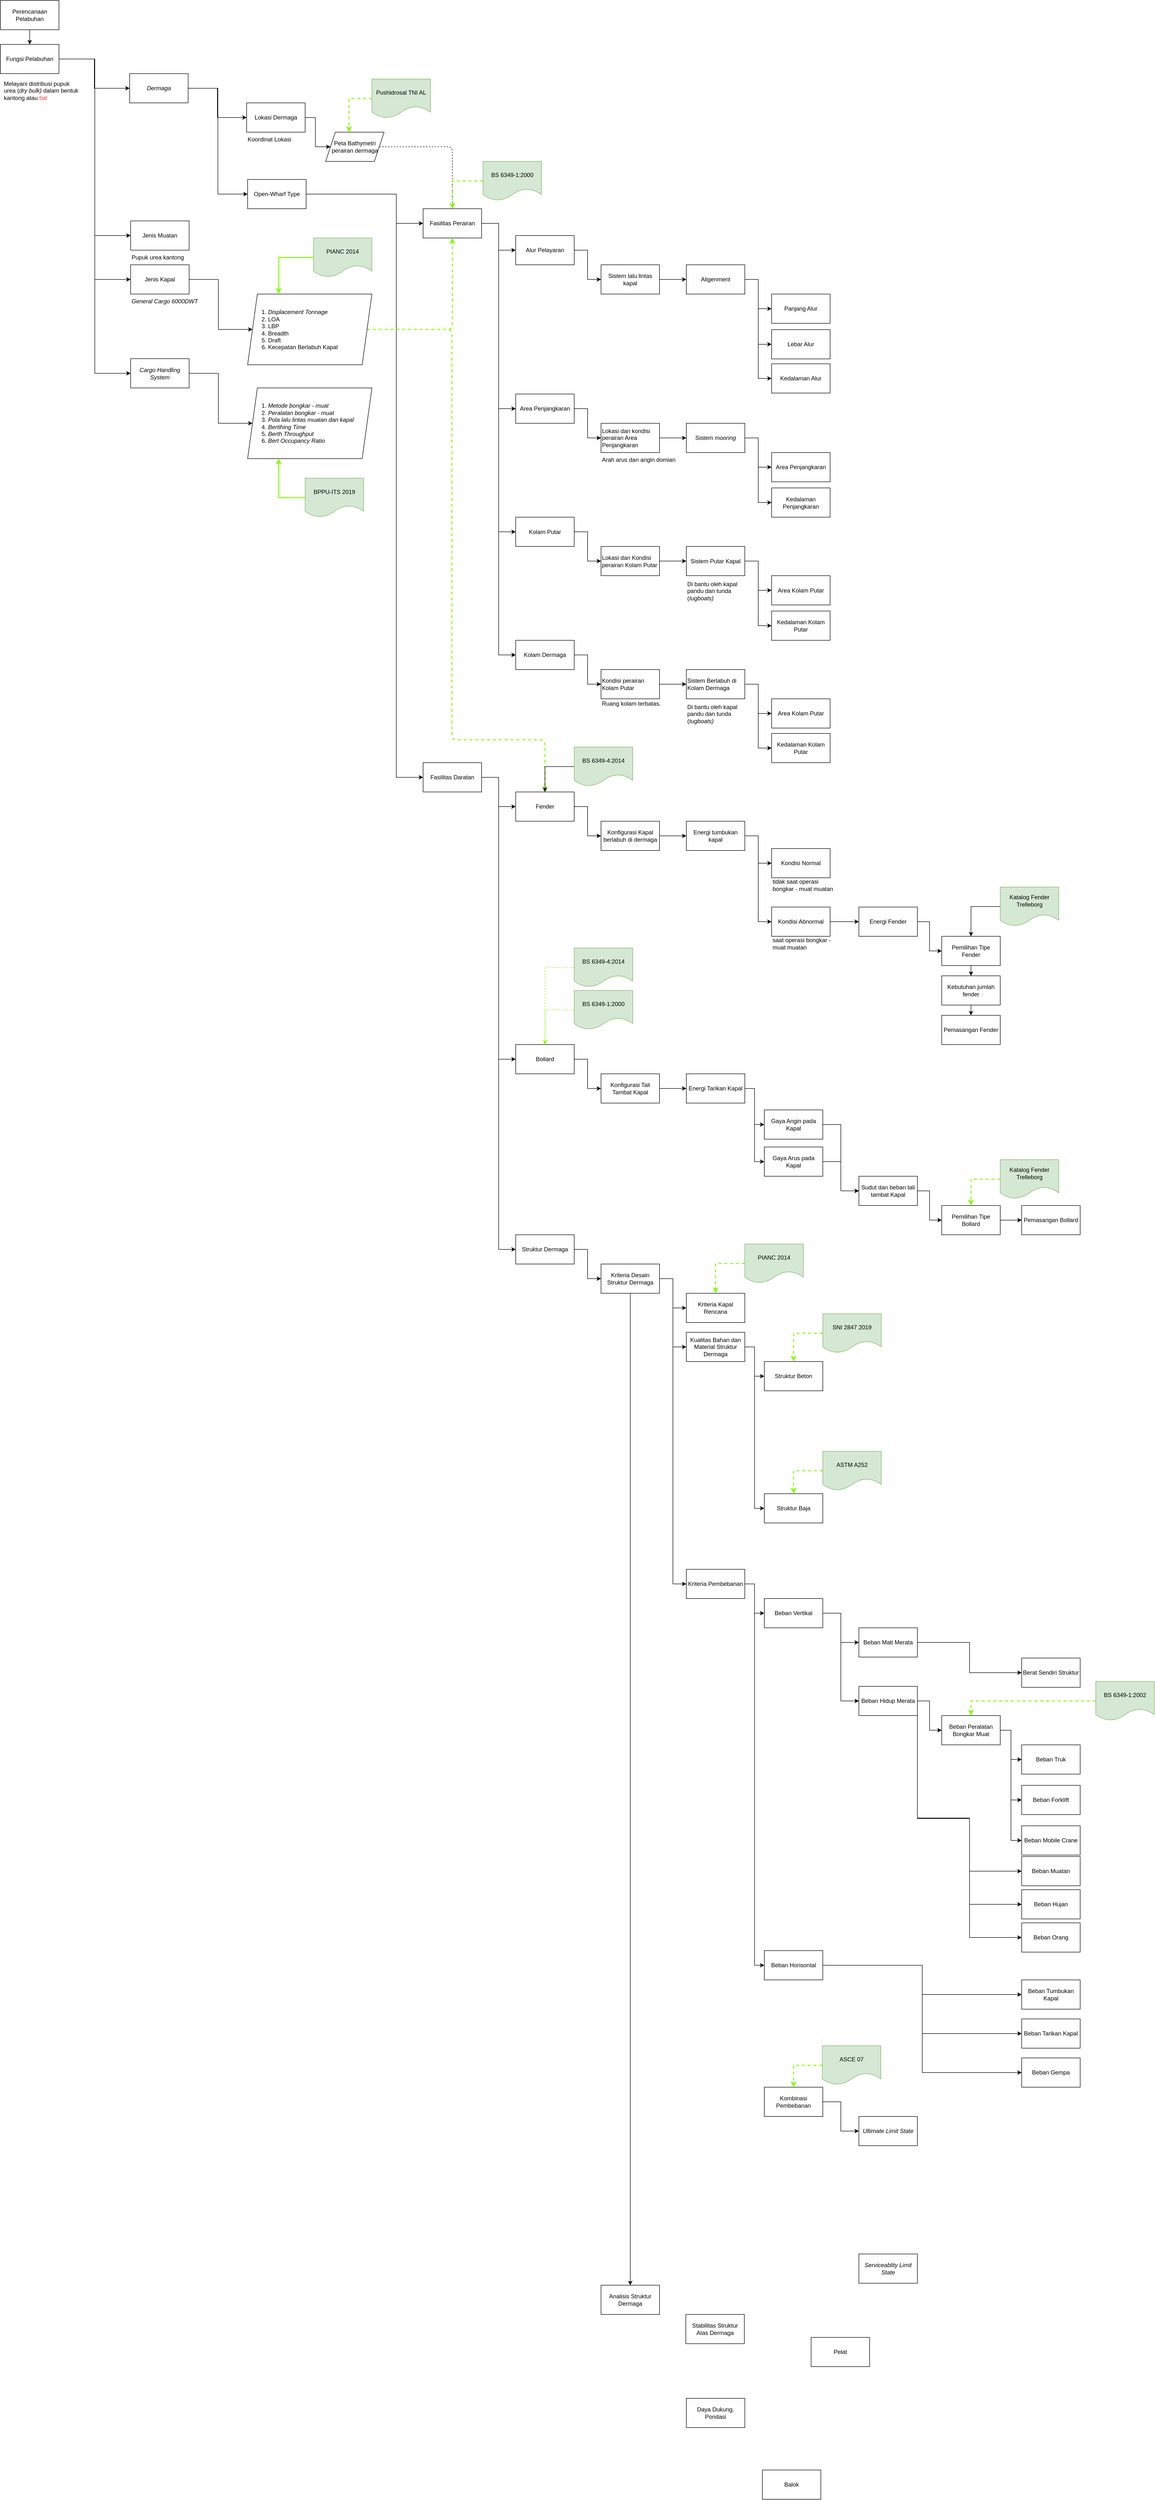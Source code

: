 <mxfile version="18.0.4" type="github">
  <diagram id="vPnPxJsKkhuTtD2iRJGy" name="Page-1">
    <mxGraphModel dx="823" dy="5243" grid="0" gridSize="35" guides="1" tooltips="1" connect="1" arrows="1" fold="1" page="1" pageScale="1" pageWidth="3300" pageHeight="4681" math="0" shadow="0">
      <root>
        <mxCell id="0" />
        <mxCell id="1" parent="0" />
        <mxCell id="v9qTnyX4O629vSzhhKhX-34" style="edgeStyle=orthogonalEdgeStyle;rounded=0;orthogonalLoop=1;jettySize=auto;html=1;exitX=0.5;exitY=1;exitDx=0;exitDy=0;fontColor=#000000;" parent="1" source="v9qTnyX4O629vSzhhKhX-1" target="v9qTnyX4O629vSzhhKhX-18" edge="1">
          <mxGeometry relative="1" as="geometry" />
        </mxCell>
        <mxCell id="v9qTnyX4O629vSzhhKhX-1" value="Perencanaan Pelabuhan" style="rounded=0;whiteSpace=wrap;html=1;" parent="1" vertex="1">
          <mxGeometry x="117" y="-4574" width="120" height="60" as="geometry" />
        </mxCell>
        <mxCell id="v9qTnyX4O629vSzhhKhX-49" style="edgeStyle=orthogonalEdgeStyle;rounded=0;orthogonalLoop=1;jettySize=auto;html=1;entryX=0;entryY=0.5;entryDx=0;entryDy=0;fontColor=#000000;" parent="1" source="v9qTnyX4O629vSzhhKhX-2" target="v9qTnyX4O629vSzhhKhX-8" edge="1">
          <mxGeometry relative="1" as="geometry" />
        </mxCell>
        <mxCell id="v9qTnyX4O629vSzhhKhX-61" style="edgeStyle=orthogonalEdgeStyle;rounded=0;orthogonalLoop=1;jettySize=auto;html=1;exitX=1;exitY=0.5;exitDx=0;exitDy=0;entryX=0;entryY=0.5;entryDx=0;entryDy=0;fontColor=#000000;" parent="1" source="v9qTnyX4O629vSzhhKhX-2" target="v9qTnyX4O629vSzhhKhX-9" edge="1">
          <mxGeometry relative="1" as="geometry" />
        </mxCell>
        <mxCell id="v9qTnyX4O629vSzhhKhX-71" style="edgeStyle=orthogonalEdgeStyle;rounded=0;orthogonalLoop=1;jettySize=auto;html=1;exitX=1;exitY=0.5;exitDx=0;exitDy=0;entryX=0;entryY=0.5;entryDx=0;entryDy=0;fontColor=#000000;" parent="1" source="v9qTnyX4O629vSzhhKhX-2" target="v9qTnyX4O629vSzhhKhX-10" edge="1">
          <mxGeometry relative="1" as="geometry" />
        </mxCell>
        <mxCell id="v9qTnyX4O629vSzhhKhX-82" style="edgeStyle=orthogonalEdgeStyle;rounded=0;orthogonalLoop=1;jettySize=auto;html=1;exitX=1;exitY=0.5;exitDx=0;exitDy=0;entryX=0;entryY=0.5;entryDx=0;entryDy=0;fontColor=#000000;" parent="1" source="v9qTnyX4O629vSzhhKhX-2" target="v9qTnyX4O629vSzhhKhX-11" edge="1">
          <mxGeometry relative="1" as="geometry" />
        </mxCell>
        <mxCell id="v9qTnyX4O629vSzhhKhX-2" value="Fasilitas Perairan" style="rounded=0;whiteSpace=wrap;html=1;" parent="1" vertex="1">
          <mxGeometry x="984" y="-4147" width="120" height="60" as="geometry" />
        </mxCell>
        <mxCell id="Ws4u6goq_V8mnw8VZYxV-10" style="edgeStyle=orthogonalEdgeStyle;rounded=0;orthogonalLoop=1;jettySize=auto;html=1;exitX=1;exitY=0.5;exitDx=0;exitDy=0;entryX=0;entryY=0.5;entryDx=0;entryDy=0;strokeColor=#000000;strokeWidth=1;" parent="1" source="v9qTnyX4O629vSzhhKhX-3" target="Ws4u6goq_V8mnw8VZYxV-9" edge="1">
          <mxGeometry relative="1" as="geometry" />
        </mxCell>
        <mxCell id="Ws4u6goq_V8mnw8VZYxV-40" style="edgeStyle=orthogonalEdgeStyle;rounded=0;orthogonalLoop=1;jettySize=auto;html=1;exitX=1;exitY=0.5;exitDx=0;exitDy=0;entryX=0;entryY=0.5;entryDx=0;entryDy=0;strokeColor=#000000;strokeWidth=1;" parent="1" source="v9qTnyX4O629vSzhhKhX-3" target="Ws4u6goq_V8mnw8VZYxV-39" edge="1">
          <mxGeometry relative="1" as="geometry" />
        </mxCell>
        <mxCell id="Ws4u6goq_V8mnw8VZYxV-112" style="edgeStyle=orthogonalEdgeStyle;rounded=0;orthogonalLoop=1;jettySize=auto;html=1;exitX=1;exitY=0.5;exitDx=0;exitDy=0;entryX=0;entryY=0.5;entryDx=0;entryDy=0;strokeColor=#000000;strokeWidth=1;" parent="1" source="v9qTnyX4O629vSzhhKhX-3" target="Ws4u6goq_V8mnw8VZYxV-62" edge="1">
          <mxGeometry relative="1" as="geometry" />
        </mxCell>
        <mxCell id="v9qTnyX4O629vSzhhKhX-3" value="Fasilitas Daratan" style="rounded=0;whiteSpace=wrap;html=1;" parent="1" vertex="1">
          <mxGeometry x="984" y="-3011" width="120" height="60" as="geometry" />
        </mxCell>
        <mxCell id="v9qTnyX4O629vSzhhKhX-55" style="edgeStyle=orthogonalEdgeStyle;rounded=0;orthogonalLoop=1;jettySize=auto;html=1;exitX=1;exitY=0.5;exitDx=0;exitDy=0;entryX=0;entryY=0.5;entryDx=0;entryDy=0;fontColor=#000000;" parent="1" source="v9qTnyX4O629vSzhhKhX-8" target="v9qTnyX4O629vSzhhKhX-51" edge="1">
          <mxGeometry relative="1" as="geometry" />
        </mxCell>
        <mxCell id="v9qTnyX4O629vSzhhKhX-8" value="Alur Pelayaran" style="rounded=0;whiteSpace=wrap;html=1;" parent="1" vertex="1">
          <mxGeometry x="1174" y="-4092" width="120" height="60" as="geometry" />
        </mxCell>
        <mxCell id="v9qTnyX4O629vSzhhKhX-65" style="edgeStyle=orthogonalEdgeStyle;rounded=0;orthogonalLoop=1;jettySize=auto;html=1;exitX=1;exitY=0.5;exitDx=0;exitDy=0;entryX=0;entryY=0.5;entryDx=0;entryDy=0;fontColor=#000000;" parent="1" source="v9qTnyX4O629vSzhhKhX-9" target="v9qTnyX4O629vSzhhKhX-62" edge="1">
          <mxGeometry relative="1" as="geometry" />
        </mxCell>
        <mxCell id="v9qTnyX4O629vSzhhKhX-9" value="Area Penjangkaran" style="rounded=0;whiteSpace=wrap;html=1;" parent="1" vertex="1">
          <mxGeometry x="1174" y="-3767" width="120" height="60" as="geometry" />
        </mxCell>
        <mxCell id="v9qTnyX4O629vSzhhKhX-78" style="edgeStyle=orthogonalEdgeStyle;rounded=0;orthogonalLoop=1;jettySize=auto;html=1;exitX=1;exitY=0.5;exitDx=0;exitDy=0;entryX=0;entryY=0.5;entryDx=0;entryDy=0;fontColor=#000000;" parent="1" source="v9qTnyX4O629vSzhhKhX-10" target="v9qTnyX4O629vSzhhKhX-77" edge="1">
          <mxGeometry relative="1" as="geometry" />
        </mxCell>
        <mxCell id="v9qTnyX4O629vSzhhKhX-10" value="Kolam Putar" style="rounded=0;whiteSpace=wrap;html=1;" parent="1" vertex="1">
          <mxGeometry x="1174" y="-3514.5" width="120" height="60" as="geometry" />
        </mxCell>
        <mxCell id="v9qTnyX4O629vSzhhKhX-85" style="edgeStyle=orthogonalEdgeStyle;rounded=0;orthogonalLoop=1;jettySize=auto;html=1;exitX=1;exitY=0.5;exitDx=0;exitDy=0;entryX=0;entryY=0.5;entryDx=0;entryDy=0;fontColor=#000000;" parent="1" source="v9qTnyX4O629vSzhhKhX-11" target="v9qTnyX4O629vSzhhKhX-83" edge="1">
          <mxGeometry relative="1" as="geometry" />
        </mxCell>
        <mxCell id="v9qTnyX4O629vSzhhKhX-11" value="Kolam Dermaga" style="rounded=0;whiteSpace=wrap;html=1;" parent="1" vertex="1">
          <mxGeometry x="1174" y="-3262" width="120" height="60" as="geometry" />
        </mxCell>
        <mxCell id="v9qTnyX4O629vSzhhKhX-36" style="edgeStyle=orthogonalEdgeStyle;rounded=0;orthogonalLoop=1;jettySize=auto;html=1;entryX=0;entryY=0.5;entryDx=0;entryDy=0;fontColor=#000000;" parent="1" source="v9qTnyX4O629vSzhhKhX-18" target="v9qTnyX4O629vSzhhKhX-24" edge="1">
          <mxGeometry relative="1" as="geometry" />
        </mxCell>
        <mxCell id="v9qTnyX4O629vSzhhKhX-37" style="edgeStyle=orthogonalEdgeStyle;rounded=0;orthogonalLoop=1;jettySize=auto;html=1;exitX=1;exitY=0.5;exitDx=0;exitDy=0;entryX=0;entryY=0.5;entryDx=0;entryDy=0;fontColor=#000000;" parent="1" source="v9qTnyX4O629vSzhhKhX-18" target="v9qTnyX4O629vSzhhKhX-20" edge="1">
          <mxGeometry relative="1" as="geometry" />
        </mxCell>
        <mxCell id="v9qTnyX4O629vSzhhKhX-38" style="edgeStyle=orthogonalEdgeStyle;rounded=0;orthogonalLoop=1;jettySize=auto;html=1;exitX=1;exitY=0.5;exitDx=0;exitDy=0;entryX=0;entryY=0.5;entryDx=0;entryDy=0;fontColor=#000000;" parent="1" source="v9qTnyX4O629vSzhhKhX-18" target="v9qTnyX4O629vSzhhKhX-21" edge="1">
          <mxGeometry relative="1" as="geometry" />
        </mxCell>
        <mxCell id="v9qTnyX4O629vSzhhKhX-39" style="edgeStyle=orthogonalEdgeStyle;rounded=0;orthogonalLoop=1;jettySize=auto;html=1;entryX=0;entryY=0.5;entryDx=0;entryDy=0;fontColor=#000000;exitX=1;exitY=0.5;exitDx=0;exitDy=0;" parent="1" source="v9qTnyX4O629vSzhhKhX-18" target="v9qTnyX4O629vSzhhKhX-22" edge="1">
          <mxGeometry relative="1" as="geometry">
            <mxPoint x="308" y="-4266" as="sourcePoint" />
          </mxGeometry>
        </mxCell>
        <mxCell id="v9qTnyX4O629vSzhhKhX-18" value="Fungsi Pelabuhan" style="rounded=0;whiteSpace=wrap;html=1;" parent="1" vertex="1">
          <mxGeometry x="117" y="-4484" width="120" height="60" as="geometry" />
        </mxCell>
        <mxCell id="v9qTnyX4O629vSzhhKhX-20" value="Jenis Muatan" style="rounded=0;whiteSpace=wrap;html=1;" parent="1" vertex="1">
          <mxGeometry x="384" y="-4122" width="120" height="60" as="geometry" />
        </mxCell>
        <mxCell id="v9qTnyX4O629vSzhhKhX-44" style="edgeStyle=orthogonalEdgeStyle;rounded=0;orthogonalLoop=1;jettySize=auto;html=1;fontColor=#000000;entryX=0;entryY=0.5;entryDx=0;entryDy=0;" parent="1" source="v9qTnyX4O629vSzhhKhX-21" target="v9qTnyX4O629vSzhhKhX-40" edge="1">
          <mxGeometry relative="1" as="geometry">
            <mxPoint x="614" y="-4062" as="targetPoint" />
          </mxGeometry>
        </mxCell>
        <mxCell id="v9qTnyX4O629vSzhhKhX-21" value="Jenis Kapal" style="rounded=0;whiteSpace=wrap;html=1;" parent="1" vertex="1">
          <mxGeometry x="384" y="-4032" width="120" height="60" as="geometry" />
        </mxCell>
        <mxCell id="v9qTnyX4O629vSzhhKhX-45" style="edgeStyle=orthogonalEdgeStyle;rounded=0;orthogonalLoop=1;jettySize=auto;html=1;entryX=0;entryY=0.5;entryDx=0;entryDy=0;fontColor=#000000;" parent="1" source="v9qTnyX4O629vSzhhKhX-22" target="v9qTnyX4O629vSzhhKhX-43" edge="1">
          <mxGeometry relative="1" as="geometry" />
        </mxCell>
        <mxCell id="v9qTnyX4O629vSzhhKhX-22" value="&lt;i&gt;Cargo Handling System&lt;/i&gt;" style="rounded=0;whiteSpace=wrap;html=1;align=center;" parent="1" vertex="1">
          <mxGeometry x="384" y="-3839.5" width="120" height="60" as="geometry" />
        </mxCell>
        <mxCell id="v9qTnyX4O629vSzhhKhX-46" style="edgeStyle=orthogonalEdgeStyle;rounded=0;orthogonalLoop=1;jettySize=auto;html=1;exitX=1;exitY=0.5;exitDx=0;exitDy=0;fontColor=#000000;entryX=0;entryY=0.5;entryDx=0;entryDy=0;" parent="1" source="v9qTnyX4O629vSzhhKhX-24" target="v9qTnyX4O629vSzhhKhX-99" edge="1">
          <mxGeometry relative="1" as="geometry" />
        </mxCell>
        <mxCell id="v9qTnyX4O629vSzhhKhX-100" style="edgeStyle=orthogonalEdgeStyle;rounded=0;orthogonalLoop=1;jettySize=auto;html=1;exitX=1;exitY=0.5;exitDx=0;exitDy=0;entryX=0;entryY=0.5;entryDx=0;entryDy=0;fontColor=#000000;" parent="1" source="v9qTnyX4O629vSzhhKhX-24" target="v9qTnyX4O629vSzhhKhX-31" edge="1">
          <mxGeometry relative="1" as="geometry" />
        </mxCell>
        <mxCell id="v9qTnyX4O629vSzhhKhX-24" value="&lt;i&gt;Dermaga&lt;/i&gt;" style="rounded=0;whiteSpace=wrap;html=1;" parent="1" vertex="1">
          <mxGeometry x="382" y="-4424" width="120" height="60" as="geometry" />
        </mxCell>
        <mxCell id="v9qTnyX4O629vSzhhKhX-26" value="Melayani distribusi pupuk urea (&lt;i&gt;dry bulk)&lt;/i&gt;&amp;nbsp;dalam bentuk kantong atau &lt;font color=&quot;#ff3333&quot;&gt;bal&lt;/font&gt;" style="text;html=1;strokeColor=none;fillColor=none;align=left;verticalAlign=middle;whiteSpace=wrap;rounded=0;" parent="1" vertex="1">
          <mxGeometry x="122" y="-4413" width="157" height="48" as="geometry" />
        </mxCell>
        <mxCell id="v9qTnyX4O629vSzhhKhX-29" value="Pupuk urea kantong" style="text;html=1;strokeColor=none;fillColor=none;align=left;verticalAlign=middle;whiteSpace=wrap;rounded=0;" parent="1" vertex="1">
          <mxGeometry x="384" y="-4062" width="280" height="30" as="geometry" />
        </mxCell>
        <mxCell id="v9qTnyX4O629vSzhhKhX-30" value="&lt;i&gt;General Cargo 6000DWT&lt;/i&gt;" style="text;html=1;strokeColor=none;fillColor=none;align=left;verticalAlign=middle;whiteSpace=wrap;rounded=0;" parent="1" vertex="1">
          <mxGeometry x="384" y="-3972" width="280" height="30" as="geometry" />
        </mxCell>
        <mxCell id="v9qTnyX4O629vSzhhKhX-47" style="edgeStyle=orthogonalEdgeStyle;rounded=0;orthogonalLoop=1;jettySize=auto;html=1;exitX=1;exitY=0.5;exitDx=0;exitDy=0;entryX=0;entryY=0.5;entryDx=0;entryDy=0;fontColor=#000000;" parent="1" source="v9qTnyX4O629vSzhhKhX-31" target="v9qTnyX4O629vSzhhKhX-2" edge="1">
          <mxGeometry relative="1" as="geometry">
            <Array as="points">
              <mxPoint x="929" y="-4177" />
              <mxPoint x="929" y="-4117" />
            </Array>
          </mxGeometry>
        </mxCell>
        <mxCell id="v9qTnyX4O629vSzhhKhX-48" style="edgeStyle=orthogonalEdgeStyle;rounded=0;orthogonalLoop=1;jettySize=auto;html=1;exitX=1;exitY=0.5;exitDx=0;exitDy=0;entryX=0;entryY=0.5;entryDx=0;entryDy=0;fontColor=#000000;" parent="1" source="v9qTnyX4O629vSzhhKhX-31" target="v9qTnyX4O629vSzhhKhX-3" edge="1">
          <mxGeometry relative="1" as="geometry">
            <Array as="points">
              <mxPoint x="929" y="-4177" />
              <mxPoint x="929" y="-2981" />
            </Array>
          </mxGeometry>
        </mxCell>
        <mxCell id="v9qTnyX4O629vSzhhKhX-31" value="Open-Wharf Type" style="rounded=0;whiteSpace=wrap;html=1;fontColor=#000000;" parent="1" vertex="1">
          <mxGeometry x="624" y="-4207" width="120" height="60" as="geometry" />
        </mxCell>
        <mxCell id="v9qTnyX4O629vSzhhKhX-96" style="edgeStyle=orthogonalEdgeStyle;orthogonalLoop=1;jettySize=auto;html=1;entryX=0.5;entryY=1;entryDx=0;entryDy=0;fontColor=#000000;verticalAlign=middle;horizontal=1;rounded=1;dashed=1;fillColor=#d5e8d4;strokeColor=#80FF00;strokeWidth=2;" parent="1" source="v9qTnyX4O629vSzhhKhX-40" target="v9qTnyX4O629vSzhhKhX-2" edge="1">
          <mxGeometry relative="1" as="geometry">
            <Array as="points">
              <mxPoint x="1044" y="-3899" />
            </Array>
          </mxGeometry>
        </mxCell>
        <mxCell id="Ws4u6goq_V8mnw8VZYxV-20" style="edgeStyle=orthogonalEdgeStyle;rounded=1;orthogonalLoop=1;jettySize=auto;html=1;exitX=1;exitY=0.5;exitDx=0;exitDy=0;strokeColor=#80FF00;strokeWidth=2;dashed=1;" parent="1" source="v9qTnyX4O629vSzhhKhX-40" target="Ws4u6goq_V8mnw8VZYxV-9" edge="1">
          <mxGeometry relative="1" as="geometry">
            <mxPoint x="1021.545" y="-3058.364" as="targetPoint" />
            <Array as="points">
              <mxPoint x="1043" y="-3899" />
              <mxPoint x="1043" y="-3058" />
              <mxPoint x="1234" y="-3058" />
            </Array>
          </mxGeometry>
        </mxCell>
        <mxCell id="v9qTnyX4O629vSzhhKhX-40" value="&lt;ol&gt;&lt;li&gt;&lt;i&gt;Displacement Tonnage&lt;/i&gt;&lt;/li&gt;&lt;li&gt;LOA&lt;/li&gt;&lt;li&gt;LBP&lt;/li&gt;&lt;li&gt;Breadth&lt;/li&gt;&lt;li&gt;Draft&lt;/li&gt;&lt;li&gt;Kecepatan Berlabuh Kapal&lt;/li&gt;&lt;/ol&gt;" style="shape=parallelogram;perimeter=parallelogramPerimeter;whiteSpace=wrap;html=1;fixedSize=1;fontColor=#000000;align=left;" parent="1" vertex="1">
          <mxGeometry x="624" y="-3972" width="255" height="145" as="geometry" />
        </mxCell>
        <mxCell id="v9qTnyX4O629vSzhhKhX-43" value="&lt;ol&gt;&lt;li&gt;&lt;i&gt;Metode bongkar - muat&lt;/i&gt;&lt;/li&gt;&lt;li&gt;&lt;i&gt;Peralatan bongkar - muat&lt;/i&gt;&lt;/li&gt;&lt;li&gt;&lt;i&gt;Pola lalu lintas muatan dan kapal&lt;/i&gt;&lt;/li&gt;&lt;li&gt;&lt;i&gt;Bertihing Time&lt;/i&gt;&lt;/li&gt;&lt;li&gt;&lt;i&gt;Berth Throughput&lt;/i&gt;&lt;/li&gt;&lt;li&gt;&lt;i&gt;Bert Occupancy Ratio&lt;/i&gt;&lt;/li&gt;&lt;/ol&gt;" style="shape=parallelogram;perimeter=parallelogramPerimeter;whiteSpace=wrap;html=1;fixedSize=1;fontColor=#000000;align=left;" parent="1" vertex="1">
          <mxGeometry x="624" y="-3779.5" width="255" height="145" as="geometry" />
        </mxCell>
        <mxCell id="v9qTnyX4O629vSzhhKhX-57" style="edgeStyle=orthogonalEdgeStyle;rounded=0;orthogonalLoop=1;jettySize=auto;html=1;entryX=0;entryY=0.5;entryDx=0;entryDy=0;fontColor=#000000;" parent="1" source="v9qTnyX4O629vSzhhKhX-50" target="v9qTnyX4O629vSzhhKhX-52" edge="1">
          <mxGeometry relative="1" as="geometry" />
        </mxCell>
        <mxCell id="v9qTnyX4O629vSzhhKhX-58" style="edgeStyle=orthogonalEdgeStyle;rounded=0;orthogonalLoop=1;jettySize=auto;html=1;exitX=1;exitY=0.5;exitDx=0;exitDy=0;entryX=0;entryY=0.5;entryDx=0;entryDy=0;fontColor=#000000;" parent="1" source="v9qTnyX4O629vSzhhKhX-50" target="v9qTnyX4O629vSzhhKhX-53" edge="1">
          <mxGeometry relative="1" as="geometry" />
        </mxCell>
        <mxCell id="v9qTnyX4O629vSzhhKhX-60" style="edgeStyle=orthogonalEdgeStyle;rounded=0;orthogonalLoop=1;jettySize=auto;html=1;exitX=1;exitY=0.5;exitDx=0;exitDy=0;entryX=0;entryY=0.5;entryDx=0;entryDy=0;fontColor=#000000;" parent="1" source="v9qTnyX4O629vSzhhKhX-50" target="v9qTnyX4O629vSzhhKhX-59" edge="1">
          <mxGeometry relative="1" as="geometry" />
        </mxCell>
        <mxCell id="v9qTnyX4O629vSzhhKhX-50" value="Aligenment" style="rounded=0;whiteSpace=wrap;html=1;" parent="1" vertex="1">
          <mxGeometry x="1524" y="-4032" width="120" height="60" as="geometry" />
        </mxCell>
        <mxCell id="v9qTnyX4O629vSzhhKhX-56" style="edgeStyle=orthogonalEdgeStyle;rounded=0;orthogonalLoop=1;jettySize=auto;html=1;exitX=1;exitY=0.5;exitDx=0;exitDy=0;entryX=0;entryY=0.5;entryDx=0;entryDy=0;fontColor=#000000;" parent="1" source="v9qTnyX4O629vSzhhKhX-51" target="v9qTnyX4O629vSzhhKhX-50" edge="1">
          <mxGeometry relative="1" as="geometry" />
        </mxCell>
        <mxCell id="v9qTnyX4O629vSzhhKhX-51" value="Sistem lalu lintas kapal" style="rounded=0;whiteSpace=wrap;html=1;" parent="1" vertex="1">
          <mxGeometry x="1349" y="-4032" width="120" height="60" as="geometry" />
        </mxCell>
        <mxCell id="v9qTnyX4O629vSzhhKhX-52" value="Panjang Alur" style="rounded=0;whiteSpace=wrap;html=1;" parent="1" vertex="1">
          <mxGeometry x="1699" y="-3972" width="120" height="60" as="geometry" />
        </mxCell>
        <mxCell id="v9qTnyX4O629vSzhhKhX-53" value="Lebar Alur" style="rounded=0;whiteSpace=wrap;html=1;" parent="1" vertex="1">
          <mxGeometry x="1699" y="-3899" width="120" height="60" as="geometry" />
        </mxCell>
        <mxCell id="v9qTnyX4O629vSzhhKhX-59" value="Kedalaman Alur" style="rounded=0;whiteSpace=wrap;html=1;" parent="1" vertex="1">
          <mxGeometry x="1699" y="-3829" width="120" height="60" as="geometry" />
        </mxCell>
        <mxCell id="v9qTnyX4O629vSzhhKhX-64" style="edgeStyle=orthogonalEdgeStyle;rounded=0;orthogonalLoop=1;jettySize=auto;html=1;exitX=1;exitY=0.5;exitDx=0;exitDy=0;entryX=0;entryY=0.5;entryDx=0;entryDy=0;fontColor=#000000;" parent="1" source="v9qTnyX4O629vSzhhKhX-62" target="v9qTnyX4O629vSzhhKhX-63" edge="1">
          <mxGeometry relative="1" as="geometry" />
        </mxCell>
        <mxCell id="v9qTnyX4O629vSzhhKhX-62" value="Lokasi dan kondisi perairan Area Penjangkaran" style="rounded=0;whiteSpace=wrap;html=1;align=left;" parent="1" vertex="1">
          <mxGeometry x="1349" y="-3707" width="120" height="60" as="geometry" />
        </mxCell>
        <mxCell id="v9qTnyX4O629vSzhhKhX-69" style="edgeStyle=orthogonalEdgeStyle;rounded=0;orthogonalLoop=1;jettySize=auto;html=1;exitX=1;exitY=0.5;exitDx=0;exitDy=0;entryX=0;entryY=0.5;entryDx=0;entryDy=0;fontColor=#000000;" parent="1" source="v9qTnyX4O629vSzhhKhX-63" target="v9qTnyX4O629vSzhhKhX-66" edge="1">
          <mxGeometry relative="1" as="geometry" />
        </mxCell>
        <mxCell id="v9qTnyX4O629vSzhhKhX-70" style="edgeStyle=orthogonalEdgeStyle;rounded=0;orthogonalLoop=1;jettySize=auto;html=1;exitX=1;exitY=0.5;exitDx=0;exitDy=0;entryX=0;entryY=0.5;entryDx=0;entryDy=0;fontColor=#000000;" parent="1" source="v9qTnyX4O629vSzhhKhX-63" target="v9qTnyX4O629vSzhhKhX-67" edge="1">
          <mxGeometry relative="1" as="geometry" />
        </mxCell>
        <mxCell id="v9qTnyX4O629vSzhhKhX-63" value="Sistem &lt;i&gt;mooring&lt;/i&gt;" style="rounded=0;whiteSpace=wrap;html=1;" parent="1" vertex="1">
          <mxGeometry x="1524" y="-3707" width="120" height="60" as="geometry" />
        </mxCell>
        <mxCell id="v9qTnyX4O629vSzhhKhX-66" value="Area Penjangkaran" style="rounded=0;whiteSpace=wrap;html=1;" parent="1" vertex="1">
          <mxGeometry x="1699" y="-3647" width="120" height="60" as="geometry" />
        </mxCell>
        <mxCell id="v9qTnyX4O629vSzhhKhX-67" value="Kedalaman Penjangkaran" style="rounded=0;whiteSpace=wrap;html=1;" parent="1" vertex="1">
          <mxGeometry x="1699" y="-3574.5" width="120" height="60" as="geometry" />
        </mxCell>
        <mxCell id="v9qTnyX4O629vSzhhKhX-68" value="Arah arus dan angin domian" style="text;html=1;strokeColor=none;fillColor=none;align=left;verticalAlign=middle;whiteSpace=wrap;rounded=0;fontColor=#000000;" parent="1" vertex="1">
          <mxGeometry x="1349" y="-3647" width="175" height="30" as="geometry" />
        </mxCell>
        <mxCell id="v9qTnyX4O629vSzhhKhX-73" value="Di bantu oleh kapal pandu dan tunda (&lt;i&gt;tugboats)&lt;/i&gt;" style="text;html=1;strokeColor=none;fillColor=none;align=left;verticalAlign=middle;whiteSpace=wrap;rounded=0;fontColor=#000000;" parent="1" vertex="1">
          <mxGeometry x="1524" y="-3394.5" width="140" height="62.5" as="geometry" />
        </mxCell>
        <mxCell id="v9qTnyX4O629vSzhhKhX-80" style="edgeStyle=orthogonalEdgeStyle;rounded=0;orthogonalLoop=1;jettySize=auto;html=1;exitX=1;exitY=0.5;exitDx=0;exitDy=0;entryX=0;entryY=0.5;entryDx=0;entryDy=0;fontColor=#000000;" parent="1" source="v9qTnyX4O629vSzhhKhX-74" target="v9qTnyX4O629vSzhhKhX-76" edge="1">
          <mxGeometry relative="1" as="geometry" />
        </mxCell>
        <mxCell id="v9qTnyX4O629vSzhhKhX-81" style="edgeStyle=orthogonalEdgeStyle;rounded=0;orthogonalLoop=1;jettySize=auto;html=1;exitX=1;exitY=0.5;exitDx=0;exitDy=0;entryX=0;entryY=0.5;entryDx=0;entryDy=0;fontColor=#000000;" parent="1" source="v9qTnyX4O629vSzhhKhX-74" target="v9qTnyX4O629vSzhhKhX-75" edge="1">
          <mxGeometry relative="1" as="geometry" />
        </mxCell>
        <mxCell id="v9qTnyX4O629vSzhhKhX-74" value="Sistem Putar Kapal" style="rounded=0;whiteSpace=wrap;html=1;" parent="1" vertex="1">
          <mxGeometry x="1524" y="-3454.5" width="120" height="60" as="geometry" />
        </mxCell>
        <mxCell id="v9qTnyX4O629vSzhhKhX-75" value="Kedalaman Kolam Putar" style="rounded=0;whiteSpace=wrap;html=1;" parent="1" vertex="1">
          <mxGeometry x="1699" y="-3322" width="120" height="60" as="geometry" />
        </mxCell>
        <mxCell id="v9qTnyX4O629vSzhhKhX-76" value="Area Kolam Putar" style="rounded=0;whiteSpace=wrap;html=1;" parent="1" vertex="1">
          <mxGeometry x="1699" y="-3394.5" width="120" height="60" as="geometry" />
        </mxCell>
        <mxCell id="v9qTnyX4O629vSzhhKhX-79" style="edgeStyle=orthogonalEdgeStyle;rounded=0;orthogonalLoop=1;jettySize=auto;html=1;exitX=1;exitY=0.5;exitDx=0;exitDy=0;fontColor=#000000;" parent="1" source="v9qTnyX4O629vSzhhKhX-77" target="v9qTnyX4O629vSzhhKhX-74" edge="1">
          <mxGeometry relative="1" as="geometry" />
        </mxCell>
        <mxCell id="v9qTnyX4O629vSzhhKhX-77" value="Lokasi dan Kondisi perairan Kolam Putar" style="rounded=0;whiteSpace=wrap;html=1;align=left;" parent="1" vertex="1">
          <mxGeometry x="1349" y="-3454.5" width="120" height="60" as="geometry" />
        </mxCell>
        <mxCell id="v9qTnyX4O629vSzhhKhX-86" style="edgeStyle=orthogonalEdgeStyle;rounded=0;orthogonalLoop=1;jettySize=auto;html=1;exitX=1;exitY=0.5;exitDx=0;exitDy=0;entryX=0;entryY=0.5;entryDx=0;entryDy=0;fontColor=#000000;" parent="1" source="v9qTnyX4O629vSzhhKhX-83" target="v9qTnyX4O629vSzhhKhX-84" edge="1">
          <mxGeometry relative="1" as="geometry" />
        </mxCell>
        <mxCell id="v9qTnyX4O629vSzhhKhX-83" value="Kondisi perairan Kolam Putar" style="rounded=0;whiteSpace=wrap;html=1;align=left;" parent="1" vertex="1">
          <mxGeometry x="1349" y="-3202" width="120" height="60" as="geometry" />
        </mxCell>
        <mxCell id="v9qTnyX4O629vSzhhKhX-90" style="edgeStyle=orthogonalEdgeStyle;rounded=0;orthogonalLoop=1;jettySize=auto;html=1;exitX=1;exitY=0.5;exitDx=0;exitDy=0;entryX=0;entryY=0.5;entryDx=0;entryDy=0;fontColor=#000000;" parent="1" source="v9qTnyX4O629vSzhhKhX-84" target="v9qTnyX4O629vSzhhKhX-87" edge="1">
          <mxGeometry relative="1" as="geometry" />
        </mxCell>
        <mxCell id="v9qTnyX4O629vSzhhKhX-92" style="edgeStyle=orthogonalEdgeStyle;rounded=0;orthogonalLoop=1;jettySize=auto;html=1;exitX=1;exitY=0.5;exitDx=0;exitDy=0;entryX=0;entryY=0.5;entryDx=0;entryDy=0;fontColor=#000000;" parent="1" source="v9qTnyX4O629vSzhhKhX-84" target="v9qTnyX4O629vSzhhKhX-91" edge="1">
          <mxGeometry relative="1" as="geometry" />
        </mxCell>
        <mxCell id="v9qTnyX4O629vSzhhKhX-84" value="Sistem Berlabuh di Kolam Dermaga" style="rounded=0;whiteSpace=wrap;html=1;align=left;" parent="1" vertex="1">
          <mxGeometry x="1524" y="-3202" width="120" height="60" as="geometry" />
        </mxCell>
        <mxCell id="v9qTnyX4O629vSzhhKhX-87" value="Area Kolam Putar" style="rounded=0;whiteSpace=wrap;html=1;" parent="1" vertex="1">
          <mxGeometry x="1699" y="-3142" width="120" height="60" as="geometry" />
        </mxCell>
        <mxCell id="v9qTnyX4O629vSzhhKhX-88" value="Di bantu oleh kapal pandu dan tunda (&lt;i&gt;tugboats)&lt;/i&gt;" style="text;html=1;strokeColor=none;fillColor=none;align=left;verticalAlign=middle;whiteSpace=wrap;rounded=0;fontColor=#000000;" parent="1" vertex="1">
          <mxGeometry x="1524" y="-3142" width="140" height="62.5" as="geometry" />
        </mxCell>
        <mxCell id="v9qTnyX4O629vSzhhKhX-89" value="Ruang kolam terbatas." style="text;html=1;strokeColor=none;fillColor=none;align=left;verticalAlign=middle;whiteSpace=wrap;rounded=0;fontColor=#000000;" parent="1" vertex="1">
          <mxGeometry x="1349" y="-3142" width="140" height="20" as="geometry" />
        </mxCell>
        <mxCell id="v9qTnyX4O629vSzhhKhX-91" value="Kedalaman Kolam Putar" style="rounded=0;whiteSpace=wrap;html=1;" parent="1" vertex="1">
          <mxGeometry x="1699" y="-3071" width="120" height="60" as="geometry" />
        </mxCell>
        <mxCell id="v9qTnyX4O629vSzhhKhX-103" style="edgeStyle=orthogonalEdgeStyle;rounded=1;orthogonalLoop=1;jettySize=auto;html=1;exitX=1;exitY=0.5;exitDx=0;exitDy=0;entryX=0.5;entryY=0;entryDx=0;entryDy=0;fontColor=#000000;dashed=1;" parent="1" source="v9qTnyX4O629vSzhhKhX-98" target="v9qTnyX4O629vSzhhKhX-2" edge="1">
          <mxGeometry relative="1" as="geometry" />
        </mxCell>
        <mxCell id="v9qTnyX4O629vSzhhKhX-98" value="Peta Bathymetri perairan dermaga" style="shape=parallelogram;perimeter=parallelogramPerimeter;whiteSpace=wrap;html=1;fixedSize=1;fontColor=#000000;" parent="1" vertex="1">
          <mxGeometry x="784" y="-4304" width="120" height="60" as="geometry" />
        </mxCell>
        <mxCell id="v9qTnyX4O629vSzhhKhX-101" style="edgeStyle=orthogonalEdgeStyle;rounded=0;orthogonalLoop=1;jettySize=auto;html=1;exitX=1;exitY=0.5;exitDx=0;exitDy=0;entryX=0;entryY=0.5;entryDx=0;entryDy=0;fontColor=#000000;" parent="1" source="v9qTnyX4O629vSzhhKhX-99" target="v9qTnyX4O629vSzhhKhX-98" edge="1">
          <mxGeometry relative="1" as="geometry" />
        </mxCell>
        <mxCell id="v9qTnyX4O629vSzhhKhX-99" value="Lokasi Dermaga" style="rounded=0;whiteSpace=wrap;html=1;" parent="1" vertex="1">
          <mxGeometry x="622" y="-4364" width="120" height="60" as="geometry" />
        </mxCell>
        <mxCell id="v9qTnyX4O629vSzhhKhX-102" value="Koordinat Lokasi" style="text;html=1;strokeColor=none;fillColor=none;align=left;verticalAlign=middle;whiteSpace=wrap;rounded=0;" parent="1" vertex="1">
          <mxGeometry x="622" y="-4304" width="280" height="30" as="geometry" />
        </mxCell>
        <mxCell id="Ws4u6goq_V8mnw8VZYxV-2" style="edgeStyle=orthogonalEdgeStyle;rounded=0;orthogonalLoop=1;jettySize=auto;html=1;exitX=0;exitY=0.5;exitDx=0;exitDy=0;entryX=0.5;entryY=0;entryDx=0;entryDy=0;strokeWidth=2;strokeColor=#80FF00;dashed=1;" parent="1" source="Ws4u6goq_V8mnw8VZYxV-1" target="v9qTnyX4O629vSzhhKhX-2" edge="1">
          <mxGeometry relative="1" as="geometry" />
        </mxCell>
        <mxCell id="Ws4u6goq_V8mnw8VZYxV-1" value="BS 6349-1:2000" style="shape=document;whiteSpace=wrap;html=1;boundedLbl=1;fillColor=#d5e8d4;strokeColor=#82b366;" parent="1" vertex="1">
          <mxGeometry x="1107" y="-4244" width="120" height="80" as="geometry" />
        </mxCell>
        <mxCell id="Ws4u6goq_V8mnw8VZYxV-4" style="edgeStyle=orthogonalEdgeStyle;rounded=0;orthogonalLoop=1;jettySize=auto;html=1;exitX=0;exitY=0.5;exitDx=0;exitDy=0;entryX=0.25;entryY=0;entryDx=0;entryDy=0;strokeColor=#80FF00;strokeWidth=2;" parent="1" source="Ws4u6goq_V8mnw8VZYxV-3" target="v9qTnyX4O629vSzhhKhX-40" edge="1">
          <mxGeometry relative="1" as="geometry" />
        </mxCell>
        <mxCell id="Ws4u6goq_V8mnw8VZYxV-3" value="PIANC 2014" style="shape=document;whiteSpace=wrap;html=1;boundedLbl=1;fillColor=#d5e8d4;strokeColor=#82b366;" parent="1" vertex="1">
          <mxGeometry x="759" y="-4087" width="120" height="80" as="geometry" />
        </mxCell>
        <mxCell id="Ws4u6goq_V8mnw8VZYxV-6" style="edgeStyle=orthogonalEdgeStyle;rounded=0;orthogonalLoop=1;jettySize=auto;html=1;entryX=0.75;entryY=0;entryDx=0;entryDy=0;strokeColor=#80FF00;strokeWidth=2;exitX=0;exitY=0.5;exitDx=0;exitDy=0;dashed=1;" parent="1" source="Ws4u6goq_V8mnw8VZYxV-5" target="v9qTnyX4O629vSzhhKhX-102" edge="1">
          <mxGeometry relative="1" as="geometry" />
        </mxCell>
        <mxCell id="Ws4u6goq_V8mnw8VZYxV-5" value="Pushidrosal TNI AL" style="shape=document;whiteSpace=wrap;html=1;boundedLbl=1;fillColor=#d5e8d4;strokeColor=#82b366;" parent="1" vertex="1">
          <mxGeometry x="879" y="-4413" width="120" height="80" as="geometry" />
        </mxCell>
        <mxCell id="Ws4u6goq_V8mnw8VZYxV-8" style="edgeStyle=orthogonalEdgeStyle;rounded=0;orthogonalLoop=1;jettySize=auto;html=1;exitX=0;exitY=0.5;exitDx=0;exitDy=0;entryX=0.25;entryY=1;entryDx=0;entryDy=0;strokeColor=#80FF00;strokeWidth=2;" parent="1" source="Ws4u6goq_V8mnw8VZYxV-7" target="v9qTnyX4O629vSzhhKhX-43" edge="1">
          <mxGeometry relative="1" as="geometry" />
        </mxCell>
        <mxCell id="Ws4u6goq_V8mnw8VZYxV-7" value="BPPU-ITS 2019" style="shape=document;whiteSpace=wrap;html=1;boundedLbl=1;fillColor=#d5e8d4;strokeColor=#82b366;" parent="1" vertex="1">
          <mxGeometry x="742" y="-3594.5" width="120" height="80" as="geometry" />
        </mxCell>
        <mxCell id="Ws4u6goq_V8mnw8VZYxV-17" style="edgeStyle=orthogonalEdgeStyle;rounded=0;orthogonalLoop=1;jettySize=auto;html=1;exitX=1;exitY=0.5;exitDx=0;exitDy=0;entryX=0;entryY=0.5;entryDx=0;entryDy=0;strokeColor=#000000;strokeWidth=1;" parent="1" source="Ws4u6goq_V8mnw8VZYxV-9" target="Ws4u6goq_V8mnw8VZYxV-11" edge="1">
          <mxGeometry relative="1" as="geometry" />
        </mxCell>
        <mxCell id="Ws4u6goq_V8mnw8VZYxV-9" value="Fender" style="rounded=0;whiteSpace=wrap;html=1;" parent="1" vertex="1">
          <mxGeometry x="1174" y="-2951" width="120" height="60" as="geometry" />
        </mxCell>
        <mxCell id="Ws4u6goq_V8mnw8VZYxV-18" style="edgeStyle=orthogonalEdgeStyle;rounded=0;orthogonalLoop=1;jettySize=auto;html=1;exitX=1;exitY=0.5;exitDx=0;exitDy=0;entryX=0;entryY=0.5;entryDx=0;entryDy=0;strokeColor=#000000;strokeWidth=1;" parent="1" source="Ws4u6goq_V8mnw8VZYxV-11" target="Ws4u6goq_V8mnw8VZYxV-15" edge="1">
          <mxGeometry relative="1" as="geometry" />
        </mxCell>
        <mxCell id="Ws4u6goq_V8mnw8VZYxV-11" value="Konfigurasi Kapal berlabuh di dermaga" style="rounded=0;whiteSpace=wrap;html=1;" parent="1" vertex="1">
          <mxGeometry x="1349" y="-2891" width="120" height="60" as="geometry" />
        </mxCell>
        <mxCell id="Ws4u6goq_V8mnw8VZYxV-13" style="edgeStyle=orthogonalEdgeStyle;rounded=0;orthogonalLoop=1;jettySize=auto;html=1;exitX=0;exitY=0.5;exitDx=0;exitDy=0;entryX=0.5;entryY=0;entryDx=0;entryDy=0;strokeColor=#000000;strokeWidth=1;" parent="1" source="Ws4u6goq_V8mnw8VZYxV-12" target="Ws4u6goq_V8mnw8VZYxV-9" edge="1">
          <mxGeometry relative="1" as="geometry" />
        </mxCell>
        <mxCell id="Ws4u6goq_V8mnw8VZYxV-12" value="BS 6349-4:2014" style="shape=document;whiteSpace=wrap;html=1;boundedLbl=1;fillColor=#d5e8d4;strokeColor=#82b366;" parent="1" vertex="1">
          <mxGeometry x="1294" y="-3043" width="120" height="80" as="geometry" />
        </mxCell>
        <mxCell id="Ws4u6goq_V8mnw8VZYxV-23" style="edgeStyle=orthogonalEdgeStyle;rounded=0;orthogonalLoop=1;jettySize=auto;html=1;exitX=1;exitY=0.5;exitDx=0;exitDy=0;entryX=0;entryY=0.5;entryDx=0;entryDy=0;strokeColor=#000000;strokeWidth=1;" parent="1" source="Ws4u6goq_V8mnw8VZYxV-15" target="Ws4u6goq_V8mnw8VZYxV-21" edge="1">
          <mxGeometry relative="1" as="geometry" />
        </mxCell>
        <mxCell id="Ws4u6goq_V8mnw8VZYxV-24" style="edgeStyle=orthogonalEdgeStyle;rounded=0;orthogonalLoop=1;jettySize=auto;html=1;exitX=1;exitY=0.5;exitDx=0;exitDy=0;entryX=0;entryY=0.5;entryDx=0;entryDy=0;strokeColor=#000000;strokeWidth=1;" parent="1" source="Ws4u6goq_V8mnw8VZYxV-15" target="Ws4u6goq_V8mnw8VZYxV-22" edge="1">
          <mxGeometry relative="1" as="geometry" />
        </mxCell>
        <mxCell id="Ws4u6goq_V8mnw8VZYxV-15" value="Energi tumbukan kapal" style="rounded=0;whiteSpace=wrap;html=1;" parent="1" vertex="1">
          <mxGeometry x="1524" y="-2891" width="120" height="60" as="geometry" />
        </mxCell>
        <mxCell id="Ws4u6goq_V8mnw8VZYxV-21" value="Kondisi Normal" style="rounded=0;whiteSpace=wrap;html=1;" parent="1" vertex="1">
          <mxGeometry x="1699" y="-2835" width="120" height="60" as="geometry" />
        </mxCell>
        <mxCell id="Ws4u6goq_V8mnw8VZYxV-30" style="edgeStyle=orthogonalEdgeStyle;rounded=0;orthogonalLoop=1;jettySize=auto;html=1;exitX=1;exitY=0.5;exitDx=0;exitDy=0;strokeColor=#000000;strokeWidth=1;" parent="1" source="Ws4u6goq_V8mnw8VZYxV-22" target="Ws4u6goq_V8mnw8VZYxV-29" edge="1">
          <mxGeometry relative="1" as="geometry" />
        </mxCell>
        <mxCell id="Ws4u6goq_V8mnw8VZYxV-22" value="Kondisi Abnormal" style="rounded=0;whiteSpace=wrap;html=1;" parent="1" vertex="1">
          <mxGeometry x="1699" y="-2715" width="120" height="60" as="geometry" />
        </mxCell>
        <mxCell id="Ws4u6goq_V8mnw8VZYxV-25" value="tidak saat operasi bongkar - muat muatan" style="text;html=1;strokeColor=none;fillColor=none;align=left;verticalAlign=middle;whiteSpace=wrap;rounded=0;" parent="1" vertex="1">
          <mxGeometry x="1699" y="-2775" width="129" height="30" as="geometry" />
        </mxCell>
        <mxCell id="Ws4u6goq_V8mnw8VZYxV-28" value="saat operasi bongkar - muat muatan" style="text;html=1;strokeColor=none;fillColor=none;align=left;verticalAlign=middle;whiteSpace=wrap;rounded=0;" parent="1" vertex="1">
          <mxGeometry x="1699" y="-2655" width="129" height="30" as="geometry" />
        </mxCell>
        <mxCell id="Ws4u6goq_V8mnw8VZYxV-34" style="edgeStyle=orthogonalEdgeStyle;rounded=0;orthogonalLoop=1;jettySize=auto;html=1;exitX=1;exitY=0.5;exitDx=0;exitDy=0;entryX=0;entryY=0.5;entryDx=0;entryDy=0;strokeColor=#000000;strokeWidth=1;" parent="1" source="Ws4u6goq_V8mnw8VZYxV-29" target="Ws4u6goq_V8mnw8VZYxV-31" edge="1">
          <mxGeometry relative="1" as="geometry" />
        </mxCell>
        <mxCell id="Ws4u6goq_V8mnw8VZYxV-29" value="Energi Fender" style="rounded=0;whiteSpace=wrap;html=1;" parent="1" vertex="1">
          <mxGeometry x="1878" y="-2715" width="120" height="60" as="geometry" />
        </mxCell>
        <mxCell id="Ws4u6goq_V8mnw8VZYxV-35" style="edgeStyle=orthogonalEdgeStyle;rounded=0;orthogonalLoop=1;jettySize=auto;html=1;exitX=0.5;exitY=1;exitDx=0;exitDy=0;entryX=0.5;entryY=0;entryDx=0;entryDy=0;strokeColor=#000000;strokeWidth=1;" parent="1" source="Ws4u6goq_V8mnw8VZYxV-31" target="Ws4u6goq_V8mnw8VZYxV-32" edge="1">
          <mxGeometry relative="1" as="geometry" />
        </mxCell>
        <mxCell id="Ws4u6goq_V8mnw8VZYxV-31" value="Pemilihan Tipe Fender" style="rounded=0;whiteSpace=wrap;html=1;" parent="1" vertex="1">
          <mxGeometry x="2048" y="-2655" width="120" height="60" as="geometry" />
        </mxCell>
        <mxCell id="Ws4u6goq_V8mnw8VZYxV-36" style="edgeStyle=orthogonalEdgeStyle;rounded=0;orthogonalLoop=1;jettySize=auto;html=1;exitX=0.5;exitY=1;exitDx=0;exitDy=0;entryX=0.5;entryY=0;entryDx=0;entryDy=0;strokeColor=#000000;strokeWidth=1;" parent="1" source="Ws4u6goq_V8mnw8VZYxV-32" target="Ws4u6goq_V8mnw8VZYxV-33" edge="1">
          <mxGeometry relative="1" as="geometry" />
        </mxCell>
        <mxCell id="Ws4u6goq_V8mnw8VZYxV-32" value="Kebutuhan jumlah fender" style="rounded=0;whiteSpace=wrap;html=1;" parent="1" vertex="1">
          <mxGeometry x="2048" y="-2574" width="120" height="60" as="geometry" />
        </mxCell>
        <mxCell id="Ws4u6goq_V8mnw8VZYxV-33" value="Pemasangan Fender" style="rounded=0;whiteSpace=wrap;html=1;" parent="1" vertex="1">
          <mxGeometry x="2048" y="-2493" width="120" height="60" as="geometry" />
        </mxCell>
        <mxCell id="Ws4u6goq_V8mnw8VZYxV-38" style="edgeStyle=orthogonalEdgeStyle;rounded=0;orthogonalLoop=1;jettySize=auto;html=1;entryX=0.5;entryY=0;entryDx=0;entryDy=0;strokeColor=#000000;strokeWidth=1;exitX=0;exitY=0.5;exitDx=0;exitDy=0;" parent="1" source="Ws4u6goq_V8mnw8VZYxV-37" target="Ws4u6goq_V8mnw8VZYxV-31" edge="1">
          <mxGeometry relative="1" as="geometry" />
        </mxCell>
        <mxCell id="Ws4u6goq_V8mnw8VZYxV-37" value="Katalog Fender Trelleborg" style="shape=document;whiteSpace=wrap;html=1;boundedLbl=1;fillColor=#d5e8d4;strokeColor=#82b366;" parent="1" vertex="1">
          <mxGeometry x="2168" y="-2756" width="120" height="80" as="geometry" />
        </mxCell>
        <mxCell id="Ws4u6goq_V8mnw8VZYxV-51" style="edgeStyle=orthogonalEdgeStyle;rounded=0;orthogonalLoop=1;jettySize=auto;html=1;exitX=1;exitY=0.5;exitDx=0;exitDy=0;entryX=0;entryY=0.5;entryDx=0;entryDy=0;strokeColor=#000000;strokeWidth=1;" parent="1" source="Ws4u6goq_V8mnw8VZYxV-39" target="Ws4u6goq_V8mnw8VZYxV-45" edge="1">
          <mxGeometry relative="1" as="geometry" />
        </mxCell>
        <mxCell id="Ws4u6goq_V8mnw8VZYxV-39" value="Bollard" style="rounded=0;whiteSpace=wrap;html=1;" parent="1" vertex="1">
          <mxGeometry x="1174" y="-2433" width="120" height="60" as="geometry" />
        </mxCell>
        <mxCell id="Ws4u6goq_V8mnw8VZYxV-43" style="edgeStyle=orthogonalEdgeStyle;rounded=0;orthogonalLoop=1;jettySize=auto;html=1;exitX=0;exitY=0.5;exitDx=0;exitDy=0;strokeColor=#80FF00;strokeWidth=1;dashed=1;" parent="1" source="Ws4u6goq_V8mnw8VZYxV-41" target="Ws4u6goq_V8mnw8VZYxV-39" edge="1">
          <mxGeometry relative="1" as="geometry" />
        </mxCell>
        <mxCell id="Ws4u6goq_V8mnw8VZYxV-41" value="BS 6349-4:2014" style="shape=document;whiteSpace=wrap;html=1;boundedLbl=1;fillColor=#d5e8d4;strokeColor=#82b366;" parent="1" vertex="1">
          <mxGeometry x="1294" y="-2631" width="120" height="80" as="geometry" />
        </mxCell>
        <mxCell id="Ws4u6goq_V8mnw8VZYxV-44" style="edgeStyle=orthogonalEdgeStyle;rounded=0;orthogonalLoop=1;jettySize=auto;html=1;exitX=0;exitY=0.5;exitDx=0;exitDy=0;strokeColor=#80FF00;strokeWidth=1;dashed=1;" parent="1" source="Ws4u6goq_V8mnw8VZYxV-42" edge="1">
          <mxGeometry relative="1" as="geometry">
            <mxPoint x="1234.095" y="-2432.952" as="targetPoint" />
          </mxGeometry>
        </mxCell>
        <mxCell id="Ws4u6goq_V8mnw8VZYxV-42" value="BS 6349-1:2000" style="shape=document;whiteSpace=wrap;html=1;boundedLbl=1;fillColor=#d5e8d4;strokeColor=#82b366;" parent="1" vertex="1">
          <mxGeometry x="1294" y="-2544" width="120" height="80" as="geometry" />
        </mxCell>
        <mxCell id="Ws4u6goq_V8mnw8VZYxV-52" style="edgeStyle=orthogonalEdgeStyle;rounded=0;orthogonalLoop=1;jettySize=auto;html=1;exitX=1;exitY=0.5;exitDx=0;exitDy=0;entryX=0;entryY=0.5;entryDx=0;entryDy=0;strokeColor=#000000;strokeWidth=1;" parent="1" source="Ws4u6goq_V8mnw8VZYxV-45" target="Ws4u6goq_V8mnw8VZYxV-46" edge="1">
          <mxGeometry relative="1" as="geometry" />
        </mxCell>
        <mxCell id="Ws4u6goq_V8mnw8VZYxV-45" value="Konfigurasi Tali Tambat Kapal" style="rounded=0;whiteSpace=wrap;html=1;" parent="1" vertex="1">
          <mxGeometry x="1349" y="-2373" width="120" height="60" as="geometry" />
        </mxCell>
        <mxCell id="Ws4u6goq_V8mnw8VZYxV-49" style="edgeStyle=orthogonalEdgeStyle;rounded=0;orthogonalLoop=1;jettySize=auto;html=1;exitX=1;exitY=0.5;exitDx=0;exitDy=0;entryX=0;entryY=0.5;entryDx=0;entryDy=0;strokeColor=#000000;strokeWidth=1;" parent="1" source="Ws4u6goq_V8mnw8VZYxV-46" target="Ws4u6goq_V8mnw8VZYxV-47" edge="1">
          <mxGeometry relative="1" as="geometry" />
        </mxCell>
        <mxCell id="Ws4u6goq_V8mnw8VZYxV-50" style="edgeStyle=orthogonalEdgeStyle;rounded=0;orthogonalLoop=1;jettySize=auto;html=1;exitX=1;exitY=0.5;exitDx=0;exitDy=0;entryX=0;entryY=0.5;entryDx=0;entryDy=0;strokeColor=#000000;strokeWidth=1;" parent="1" source="Ws4u6goq_V8mnw8VZYxV-46" target="Ws4u6goq_V8mnw8VZYxV-48" edge="1">
          <mxGeometry relative="1" as="geometry" />
        </mxCell>
        <mxCell id="Ws4u6goq_V8mnw8VZYxV-46" value="Energi Tarikan Kapal" style="rounded=0;whiteSpace=wrap;html=1;" parent="1" vertex="1">
          <mxGeometry x="1524" y="-2373" width="120" height="60" as="geometry" />
        </mxCell>
        <mxCell id="Ws4u6goq_V8mnw8VZYxV-54" style="edgeStyle=orthogonalEdgeStyle;rounded=0;orthogonalLoop=1;jettySize=auto;html=1;exitX=1;exitY=0.5;exitDx=0;exitDy=0;entryX=0;entryY=0.5;entryDx=0;entryDy=0;strokeColor=#000000;strokeWidth=1;" parent="1" source="Ws4u6goq_V8mnw8VZYxV-47" target="Ws4u6goq_V8mnw8VZYxV-53" edge="1">
          <mxGeometry relative="1" as="geometry" />
        </mxCell>
        <mxCell id="Ws4u6goq_V8mnw8VZYxV-47" value="Gaya Angin pada Kapal" style="rounded=0;whiteSpace=wrap;html=1;" parent="1" vertex="1">
          <mxGeometry x="1684" y="-2299" width="120" height="60" as="geometry" />
        </mxCell>
        <mxCell id="Ws4u6goq_V8mnw8VZYxV-55" style="edgeStyle=orthogonalEdgeStyle;rounded=0;orthogonalLoop=1;jettySize=auto;html=1;exitX=1;exitY=0.5;exitDx=0;exitDy=0;strokeColor=#000000;strokeWidth=1;entryX=0;entryY=0.5;entryDx=0;entryDy=0;" parent="1" source="Ws4u6goq_V8mnw8VZYxV-48" target="Ws4u6goq_V8mnw8VZYxV-53" edge="1">
          <mxGeometry relative="1" as="geometry">
            <mxPoint x="1804.588" y="-2118.765" as="targetPoint" />
          </mxGeometry>
        </mxCell>
        <mxCell id="Ws4u6goq_V8mnw8VZYxV-48" value="Gaya Arus pada Kapal" style="rounded=0;whiteSpace=wrap;html=1;" parent="1" vertex="1">
          <mxGeometry x="1684" y="-2223" width="120" height="60" as="geometry" />
        </mxCell>
        <mxCell id="Ws4u6goq_V8mnw8VZYxV-57" style="edgeStyle=orthogonalEdgeStyle;rounded=0;orthogonalLoop=1;jettySize=auto;html=1;exitX=1;exitY=0.5;exitDx=0;exitDy=0;entryX=0;entryY=0.5;entryDx=0;entryDy=0;strokeColor=#000000;strokeWidth=1;" parent="1" source="Ws4u6goq_V8mnw8VZYxV-53" target="Ws4u6goq_V8mnw8VZYxV-56" edge="1">
          <mxGeometry relative="1" as="geometry" />
        </mxCell>
        <mxCell id="Ws4u6goq_V8mnw8VZYxV-53" value="Sudut dan beban tali tambat Kapal" style="rounded=0;whiteSpace=wrap;html=1;" parent="1" vertex="1">
          <mxGeometry x="1878" y="-2163" width="120" height="60" as="geometry" />
        </mxCell>
        <mxCell id="Ws4u6goq_V8mnw8VZYxV-59" style="edgeStyle=orthogonalEdgeStyle;rounded=0;orthogonalLoop=1;jettySize=auto;html=1;exitX=1;exitY=0.5;exitDx=0;exitDy=0;entryX=0;entryY=0.5;entryDx=0;entryDy=0;strokeColor=#000000;strokeWidth=1;" parent="1" source="Ws4u6goq_V8mnw8VZYxV-56" target="Ws4u6goq_V8mnw8VZYxV-58" edge="1">
          <mxGeometry relative="1" as="geometry" />
        </mxCell>
        <mxCell id="Ws4u6goq_V8mnw8VZYxV-56" value="Pemilihan Tipe Bollard" style="rounded=0;whiteSpace=wrap;html=1;" parent="1" vertex="1">
          <mxGeometry x="2048" y="-2103" width="120" height="60" as="geometry" />
        </mxCell>
        <mxCell id="Ws4u6goq_V8mnw8VZYxV-58" value="Pemasangan Bollard" style="rounded=0;whiteSpace=wrap;html=1;" parent="1" vertex="1">
          <mxGeometry x="2212" y="-2103" width="120" height="60" as="geometry" />
        </mxCell>
        <mxCell id="Ws4u6goq_V8mnw8VZYxV-61" style="edgeStyle=orthogonalEdgeStyle;rounded=0;orthogonalLoop=1;jettySize=auto;html=1;entryX=0.5;entryY=0;entryDx=0;entryDy=0;strokeColor=#80FF00;strokeWidth=2;exitX=0;exitY=0.5;exitDx=0;exitDy=0;dashed=1;" parent="1" source="Ws4u6goq_V8mnw8VZYxV-60" target="Ws4u6goq_V8mnw8VZYxV-56" edge="1">
          <mxGeometry relative="1" as="geometry" />
        </mxCell>
        <mxCell id="Ws4u6goq_V8mnw8VZYxV-60" value="Katalog Fender Trelleborg" style="shape=document;whiteSpace=wrap;html=1;boundedLbl=1;fillColor=#d5e8d4;strokeColor=#82b366;" parent="1" vertex="1">
          <mxGeometry x="2168" y="-2197" width="120" height="80" as="geometry" />
        </mxCell>
        <mxCell id="Ws4u6goq_V8mnw8VZYxV-66" style="edgeStyle=orthogonalEdgeStyle;rounded=0;orthogonalLoop=1;jettySize=auto;html=1;exitX=1;exitY=0.5;exitDx=0;exitDy=0;entryX=0;entryY=0.5;entryDx=0;entryDy=0;strokeColor=#000000;strokeWidth=1;" parent="1" source="Ws4u6goq_V8mnw8VZYxV-62" target="Ws4u6goq_V8mnw8VZYxV-65" edge="1">
          <mxGeometry relative="1" as="geometry" />
        </mxCell>
        <mxCell id="Ws4u6goq_V8mnw8VZYxV-62" value="Struktur Dermaga" style="rounded=0;whiteSpace=wrap;html=1;" parent="1" vertex="1">
          <mxGeometry x="1174" y="-2043" width="120" height="60" as="geometry" />
        </mxCell>
        <mxCell id="Ws4u6goq_V8mnw8VZYxV-70" style="edgeStyle=orthogonalEdgeStyle;rounded=0;orthogonalLoop=1;jettySize=auto;html=1;exitX=1;exitY=0.5;exitDx=0;exitDy=0;entryX=0;entryY=0.5;entryDx=0;entryDy=0;strokeColor=#000000;strokeWidth=1;" parent="1" source="Ws4u6goq_V8mnw8VZYxV-65" target="Ws4u6goq_V8mnw8VZYxV-67" edge="1">
          <mxGeometry relative="1" as="geometry" />
        </mxCell>
        <mxCell id="Ws4u6goq_V8mnw8VZYxV-71" style="edgeStyle=orthogonalEdgeStyle;rounded=0;orthogonalLoop=1;jettySize=auto;html=1;exitX=1;exitY=0.5;exitDx=0;exitDy=0;entryX=0;entryY=0.5;entryDx=0;entryDy=0;strokeColor=#000000;strokeWidth=1;" parent="1" source="Ws4u6goq_V8mnw8VZYxV-65" target="Ws4u6goq_V8mnw8VZYxV-68" edge="1">
          <mxGeometry relative="1" as="geometry" />
        </mxCell>
        <mxCell id="Ws4u6goq_V8mnw8VZYxV-72" style="edgeStyle=orthogonalEdgeStyle;rounded=0;orthogonalLoop=1;jettySize=auto;html=1;exitX=1;exitY=0.5;exitDx=0;exitDy=0;entryX=0;entryY=0.5;entryDx=0;entryDy=0;strokeColor=#000000;strokeWidth=1;" parent="1" source="Ws4u6goq_V8mnw8VZYxV-65" target="Ws4u6goq_V8mnw8VZYxV-69" edge="1">
          <mxGeometry relative="1" as="geometry" />
        </mxCell>
        <mxCell id="Ws4u6goq_V8mnw8VZYxV-91" style="edgeStyle=orthogonalEdgeStyle;rounded=0;orthogonalLoop=1;jettySize=auto;html=1;exitX=0.5;exitY=1;exitDx=0;exitDy=0;entryX=0.5;entryY=0;entryDx=0;entryDy=0;strokeColor=#000000;strokeWidth=1;" parent="1" source="Ws4u6goq_V8mnw8VZYxV-65" target="Ws4u6goq_V8mnw8VZYxV-90" edge="1">
          <mxGeometry relative="1" as="geometry" />
        </mxCell>
        <mxCell id="Ws4u6goq_V8mnw8VZYxV-65" value="Kriteria Desain Struktur Dermaga" style="rounded=0;whiteSpace=wrap;html=1;" parent="1" vertex="1">
          <mxGeometry x="1349" y="-1983" width="120" height="60" as="geometry" />
        </mxCell>
        <mxCell id="Ws4u6goq_V8mnw8VZYxV-67" value="Kriteria Kapal Rencana" style="rounded=0;whiteSpace=wrap;html=1;" parent="1" vertex="1">
          <mxGeometry x="1524" y="-1923" width="120" height="60" as="geometry" />
        </mxCell>
        <mxCell id="Ws4u6goq_V8mnw8VZYxV-82" style="edgeStyle=orthogonalEdgeStyle;rounded=0;orthogonalLoop=1;jettySize=auto;html=1;exitX=1;exitY=0.5;exitDx=0;exitDy=0;entryX=0;entryY=0.5;entryDx=0;entryDy=0;strokeColor=#000000;strokeWidth=1;" parent="1" source="Ws4u6goq_V8mnw8VZYxV-68" target="Ws4u6goq_V8mnw8VZYxV-76" edge="1">
          <mxGeometry relative="1" as="geometry" />
        </mxCell>
        <mxCell id="Ws4u6goq_V8mnw8VZYxV-83" style="edgeStyle=orthogonalEdgeStyle;rounded=0;orthogonalLoop=1;jettySize=auto;html=1;exitX=1;exitY=0.5;exitDx=0;exitDy=0;entryX=0;entryY=0.5;entryDx=0;entryDy=0;strokeColor=#000000;strokeWidth=1;" parent="1" source="Ws4u6goq_V8mnw8VZYxV-68" target="Ws4u6goq_V8mnw8VZYxV-77" edge="1">
          <mxGeometry relative="1" as="geometry" />
        </mxCell>
        <mxCell id="Ws4u6goq_V8mnw8VZYxV-68" value="Kualitas Bahan dan Material Struktur Dermaga" style="rounded=0;whiteSpace=wrap;html=1;" parent="1" vertex="1">
          <mxGeometry x="1524" y="-1843" width="120" height="60" as="geometry" />
        </mxCell>
        <mxCell id="Ws4u6goq_V8mnw8VZYxV-105" style="edgeStyle=orthogonalEdgeStyle;rounded=0;orthogonalLoop=1;jettySize=auto;html=1;exitX=1;exitY=0.5;exitDx=0;exitDy=0;entryX=0;entryY=0.5;entryDx=0;entryDy=0;strokeColor=#000000;strokeWidth=1;" parent="1" source="Ws4u6goq_V8mnw8VZYxV-69" target="Ws4u6goq_V8mnw8VZYxV-99" edge="1">
          <mxGeometry relative="1" as="geometry" />
        </mxCell>
        <mxCell id="Ws4u6goq_V8mnw8VZYxV-130" style="edgeStyle=orthogonalEdgeStyle;rounded=0;orthogonalLoop=1;jettySize=auto;html=1;exitX=1;exitY=0.5;exitDx=0;exitDy=0;entryX=0;entryY=0.5;entryDx=0;entryDy=0;strokeColor=#000000;strokeWidth=1;" parent="1" source="Ws4u6goq_V8mnw8VZYxV-69" target="Ws4u6goq_V8mnw8VZYxV-123" edge="1">
          <mxGeometry relative="1" as="geometry" />
        </mxCell>
        <mxCell id="Ws4u6goq_V8mnw8VZYxV-69" value="Kriteria Pembebanan" style="rounded=0;whiteSpace=wrap;html=1;" parent="1" vertex="1">
          <mxGeometry x="1524" y="-1357" width="120" height="60" as="geometry" />
        </mxCell>
        <mxCell id="Ws4u6goq_V8mnw8VZYxV-75" style="edgeStyle=orthogonalEdgeStyle;rounded=0;orthogonalLoop=1;jettySize=auto;html=1;entryX=0.5;entryY=0;entryDx=0;entryDy=0;strokeColor=#80FF00;strokeWidth=2;exitX=0;exitY=0.5;exitDx=0;exitDy=0;dashed=1;" parent="1" source="Ws4u6goq_V8mnw8VZYxV-74" target="Ws4u6goq_V8mnw8VZYxV-67" edge="1">
          <mxGeometry relative="1" as="geometry" />
        </mxCell>
        <mxCell id="Ws4u6goq_V8mnw8VZYxV-74" value="PIANC 2014" style="shape=document;whiteSpace=wrap;html=1;boundedLbl=1;fillColor=#d5e8d4;strokeColor=#82b366;" parent="1" vertex="1">
          <mxGeometry x="1644" y="-2024" width="120" height="80" as="geometry" />
        </mxCell>
        <mxCell id="Ws4u6goq_V8mnw8VZYxV-76" value="Struktur Beton" style="rounded=0;whiteSpace=wrap;html=1;" parent="1" vertex="1">
          <mxGeometry x="1684" y="-1783" width="120" height="60" as="geometry" />
        </mxCell>
        <mxCell id="Ws4u6goq_V8mnw8VZYxV-77" value="Struktur Baja" style="rounded=0;whiteSpace=wrap;html=1;" parent="1" vertex="1">
          <mxGeometry x="1684" y="-1512" width="120" height="60" as="geometry" />
        </mxCell>
        <mxCell id="Ws4u6goq_V8mnw8VZYxV-79" style="edgeStyle=orthogonalEdgeStyle;rounded=0;orthogonalLoop=1;jettySize=auto;html=1;entryX=0.5;entryY=0;entryDx=0;entryDy=0;dashed=1;strokeColor=#80FF00;strokeWidth=2;exitX=0;exitY=0.5;exitDx=0;exitDy=0;" parent="1" source="Ws4u6goq_V8mnw8VZYxV-78" target="Ws4u6goq_V8mnw8VZYxV-76" edge="1">
          <mxGeometry relative="1" as="geometry" />
        </mxCell>
        <mxCell id="Ws4u6goq_V8mnw8VZYxV-78" value="SNI 2847 2019" style="shape=document;whiteSpace=wrap;html=1;boundedLbl=1;fillColor=#d5e8d4;strokeColor=#82b366;" parent="1" vertex="1">
          <mxGeometry x="1804" y="-1881" width="120" height="80" as="geometry" />
        </mxCell>
        <mxCell id="Ws4u6goq_V8mnw8VZYxV-81" style="edgeStyle=orthogonalEdgeStyle;rounded=0;orthogonalLoop=1;jettySize=auto;html=1;dashed=1;strokeColor=#80FF00;strokeWidth=2;exitX=0;exitY=0.5;exitDx=0;exitDy=0;" parent="1" source="Ws4u6goq_V8mnw8VZYxV-80" target="Ws4u6goq_V8mnw8VZYxV-77" edge="1">
          <mxGeometry relative="1" as="geometry" />
        </mxCell>
        <mxCell id="Ws4u6goq_V8mnw8VZYxV-80" value="ASTM A252" style="shape=document;whiteSpace=wrap;html=1;boundedLbl=1;fillColor=#d5e8d4;strokeColor=#82b366;" parent="1" vertex="1">
          <mxGeometry x="1804" y="-1599" width="120" height="80" as="geometry" />
        </mxCell>
        <mxCell id="Ws4u6goq_V8mnw8VZYxV-86" value="Ultimate Limit State" style="rounded=0;whiteSpace=wrap;html=1;fontStyle=2" parent="1" vertex="1">
          <mxGeometry x="1878" y="-235" width="120" height="60" as="geometry" />
        </mxCell>
        <mxCell id="Ws4u6goq_V8mnw8VZYxV-87" value="Serviceablity Limit State" style="rounded=0;whiteSpace=wrap;html=1;fontStyle=2" parent="1" vertex="1">
          <mxGeometry x="1878" y="47" width="120" height="60" as="geometry" />
        </mxCell>
        <mxCell id="Ws4u6goq_V8mnw8VZYxV-90" value="Analisis Struktur Dermaga" style="rounded=0;whiteSpace=wrap;html=1;" parent="1" vertex="1">
          <mxGeometry x="1349" y="111" width="120" height="60" as="geometry" />
        </mxCell>
        <mxCell id="Ws4u6goq_V8mnw8VZYxV-92" value="Stabilitas Struktur Atas Dermaga" style="rounded=0;whiteSpace=wrap;html=1;" parent="1" vertex="1">
          <mxGeometry x="1523" y="171" width="120" height="60" as="geometry" />
        </mxCell>
        <mxCell id="Ws4u6goq_V8mnw8VZYxV-93" value="Balok" style="rounded=0;whiteSpace=wrap;html=1;" parent="1" vertex="1">
          <mxGeometry x="1680" y="490" width="120" height="60" as="geometry" />
        </mxCell>
        <mxCell id="Ws4u6goq_V8mnw8VZYxV-94" value="Pelat" style="rounded=0;whiteSpace=wrap;html=1;" parent="1" vertex="1">
          <mxGeometry x="1780" y="218" width="120" height="60" as="geometry" />
        </mxCell>
        <mxCell id="Ws4u6goq_V8mnw8VZYxV-104" style="edgeStyle=orthogonalEdgeStyle;rounded=0;orthogonalLoop=1;jettySize=auto;html=1;exitX=1;exitY=0.5;exitDx=0;exitDy=0;entryX=0;entryY=0.5;entryDx=0;entryDy=0;strokeColor=#000000;strokeWidth=1;" parent="1" source="Ws4u6goq_V8mnw8VZYxV-99" target="Ws4u6goq_V8mnw8VZYxV-100" edge="1">
          <mxGeometry relative="1" as="geometry" />
        </mxCell>
        <mxCell id="Ws4u6goq_V8mnw8VZYxV-115" style="edgeStyle=orthogonalEdgeStyle;rounded=0;orthogonalLoop=1;jettySize=auto;html=1;exitX=1;exitY=0.5;exitDx=0;exitDy=0;entryX=0;entryY=0.5;entryDx=0;entryDy=0;strokeColor=#000000;strokeWidth=1;" parent="1" source="Ws4u6goq_V8mnw8VZYxV-99" target="Ws4u6goq_V8mnw8VZYxV-102" edge="1">
          <mxGeometry relative="1" as="geometry" />
        </mxCell>
        <mxCell id="Ws4u6goq_V8mnw8VZYxV-99" value="Beban Vertikal" style="rounded=0;whiteSpace=wrap;html=1;" parent="1" vertex="1">
          <mxGeometry x="1684" y="-1297" width="120" height="60" as="geometry" />
        </mxCell>
        <mxCell id="Ws4u6goq_V8mnw8VZYxV-103" style="edgeStyle=orthogonalEdgeStyle;rounded=0;orthogonalLoop=1;jettySize=auto;html=1;exitX=1;exitY=0.5;exitDx=0;exitDy=0;entryX=0;entryY=0.5;entryDx=0;entryDy=0;strokeColor=#000000;strokeWidth=1;" parent="1" source="Ws4u6goq_V8mnw8VZYxV-100" target="Ws4u6goq_V8mnw8VZYxV-101" edge="1">
          <mxGeometry relative="1" as="geometry" />
        </mxCell>
        <mxCell id="Ws4u6goq_V8mnw8VZYxV-100" value="Beban Mati Merata" style="rounded=0;whiteSpace=wrap;html=1;" parent="1" vertex="1">
          <mxGeometry x="1878" y="-1237" width="120" height="60" as="geometry" />
        </mxCell>
        <mxCell id="Ws4u6goq_V8mnw8VZYxV-101" value="Berat Sendiri Struktur" style="rounded=0;whiteSpace=wrap;html=1;" parent="1" vertex="1">
          <mxGeometry x="2212" y="-1175" width="120" height="60" as="geometry" />
        </mxCell>
        <mxCell id="Ws4u6goq_V8mnw8VZYxV-116" style="edgeStyle=orthogonalEdgeStyle;rounded=0;orthogonalLoop=1;jettySize=auto;html=1;exitX=1;exitY=0.5;exitDx=0;exitDy=0;entryX=0;entryY=0.5;entryDx=0;entryDy=0;strokeColor=#000000;strokeWidth=1;" parent="1" source="Ws4u6goq_V8mnw8VZYxV-102" target="Ws4u6goq_V8mnw8VZYxV-108" edge="1">
          <mxGeometry relative="1" as="geometry" />
        </mxCell>
        <mxCell id="Ws4u6goq_V8mnw8VZYxV-117" style="edgeStyle=orthogonalEdgeStyle;rounded=0;orthogonalLoop=1;jettySize=auto;html=1;exitX=1;exitY=0.5;exitDx=0;exitDy=0;entryX=0;entryY=0.5;entryDx=0;entryDy=0;strokeColor=#000000;strokeWidth=1;" parent="1" source="Ws4u6goq_V8mnw8VZYxV-102" target="Ws4u6goq_V8mnw8VZYxV-114" edge="1">
          <mxGeometry relative="1" as="geometry">
            <Array as="points">
              <mxPoint x="1998" y="-846" />
              <mxPoint x="2105" y="-846" />
              <mxPoint x="2105" y="-738" />
            </Array>
          </mxGeometry>
        </mxCell>
        <mxCell id="Ws4u6goq_V8mnw8VZYxV-118" style="edgeStyle=orthogonalEdgeStyle;rounded=0;orthogonalLoop=1;jettySize=auto;html=1;exitX=1;exitY=0.5;exitDx=0;exitDy=0;entryX=0;entryY=0.5;entryDx=0;entryDy=0;strokeColor=#000000;strokeWidth=1;" parent="1" source="Ws4u6goq_V8mnw8VZYxV-102" target="Ws4u6goq_V8mnw8VZYxV-110" edge="1">
          <mxGeometry relative="1" as="geometry">
            <Array as="points">
              <mxPoint x="1998" y="-846" />
              <mxPoint x="2105" y="-846" />
              <mxPoint x="2105" y="-670" />
            </Array>
          </mxGeometry>
        </mxCell>
        <mxCell id="Ws4u6goq_V8mnw8VZYxV-119" style="edgeStyle=orthogonalEdgeStyle;rounded=0;orthogonalLoop=1;jettySize=auto;html=1;exitX=1;exitY=0.5;exitDx=0;exitDy=0;entryX=0;entryY=0.5;entryDx=0;entryDy=0;strokeColor=#000000;strokeWidth=1;" parent="1" source="Ws4u6goq_V8mnw8VZYxV-102" target="Ws4u6goq_V8mnw8VZYxV-113" edge="1">
          <mxGeometry relative="1" as="geometry">
            <Array as="points">
              <mxPoint x="1998" y="-847" />
              <mxPoint x="2105" y="-847" />
              <mxPoint x="2105" y="-602" />
            </Array>
          </mxGeometry>
        </mxCell>
        <mxCell id="Ws4u6goq_V8mnw8VZYxV-102" value="Beban Hidup Merata" style="rounded=0;whiteSpace=wrap;html=1;" parent="1" vertex="1">
          <mxGeometry x="1878" y="-1117" width="120" height="60" as="geometry" />
        </mxCell>
        <mxCell id="Ws4u6goq_V8mnw8VZYxV-106" value="Beban Truk" style="rounded=0;whiteSpace=wrap;html=1;" parent="1" vertex="1">
          <mxGeometry x="2212" y="-997" width="120" height="60" as="geometry" />
        </mxCell>
        <mxCell id="Ws4u6goq_V8mnw8VZYxV-107" value="Beban Forklift" style="rounded=0;whiteSpace=wrap;html=1;" parent="1" vertex="1">
          <mxGeometry x="2212" y="-914" width="120" height="60" as="geometry" />
        </mxCell>
        <mxCell id="Ws4u6goq_V8mnw8VZYxV-120" style="edgeStyle=orthogonalEdgeStyle;rounded=0;orthogonalLoop=1;jettySize=auto;html=1;exitX=1;exitY=0.5;exitDx=0;exitDy=0;strokeColor=#000000;strokeWidth=1;" parent="1" source="Ws4u6goq_V8mnw8VZYxV-108" target="Ws4u6goq_V8mnw8VZYxV-106" edge="1">
          <mxGeometry relative="1" as="geometry" />
        </mxCell>
        <mxCell id="Ws4u6goq_V8mnw8VZYxV-121" style="edgeStyle=orthogonalEdgeStyle;rounded=0;orthogonalLoop=1;jettySize=auto;html=1;exitX=1;exitY=0.5;exitDx=0;exitDy=0;entryX=0;entryY=0.5;entryDx=0;entryDy=0;strokeColor=#000000;strokeWidth=1;" parent="1" source="Ws4u6goq_V8mnw8VZYxV-108" target="Ws4u6goq_V8mnw8VZYxV-107" edge="1">
          <mxGeometry relative="1" as="geometry" />
        </mxCell>
        <mxCell id="Ws4u6goq_V8mnw8VZYxV-122" style="edgeStyle=orthogonalEdgeStyle;rounded=0;orthogonalLoop=1;jettySize=auto;html=1;exitX=1;exitY=0.5;exitDx=0;exitDy=0;entryX=0;entryY=0.5;entryDx=0;entryDy=0;strokeColor=#000000;strokeWidth=1;" parent="1" source="Ws4u6goq_V8mnw8VZYxV-108" target="Ws4u6goq_V8mnw8VZYxV-109" edge="1">
          <mxGeometry relative="1" as="geometry" />
        </mxCell>
        <mxCell id="Ws4u6goq_V8mnw8VZYxV-108" value="Beban Peralatan Bongkar Muat" style="rounded=0;whiteSpace=wrap;html=1;" parent="1" vertex="1">
          <mxGeometry x="2048" y="-1057" width="120" height="60" as="geometry" />
        </mxCell>
        <mxCell id="Ws4u6goq_V8mnw8VZYxV-109" value="Beban Mobile Crane" style="rounded=0;whiteSpace=wrap;html=1;" parent="1" vertex="1">
          <mxGeometry x="2212" y="-831" width="120" height="60" as="geometry" />
        </mxCell>
        <mxCell id="Ws4u6goq_V8mnw8VZYxV-110" value="Beban Hujan" style="rounded=0;whiteSpace=wrap;html=1;" parent="1" vertex="1">
          <mxGeometry x="2212" y="-700" width="120" height="60" as="geometry" />
        </mxCell>
        <mxCell id="Ws4u6goq_V8mnw8VZYxV-113" value="Beban Orang" style="rounded=0;whiteSpace=wrap;html=1;" parent="1" vertex="1">
          <mxGeometry x="2212" y="-632" width="120" height="60" as="geometry" />
        </mxCell>
        <mxCell id="Ws4u6goq_V8mnw8VZYxV-114" value="Beban Muatan" style="rounded=0;whiteSpace=wrap;html=1;" parent="1" vertex="1">
          <mxGeometry x="2212" y="-768" width="120" height="60" as="geometry" />
        </mxCell>
        <mxCell id="Ws4u6goq_V8mnw8VZYxV-125" style="edgeStyle=orthogonalEdgeStyle;rounded=0;orthogonalLoop=1;jettySize=auto;html=1;exitX=1;exitY=0.5;exitDx=0;exitDy=0;entryX=0;entryY=0.5;entryDx=0;entryDy=0;strokeColor=#000000;strokeWidth=1;" parent="1" source="Ws4u6goq_V8mnw8VZYxV-123" target="Ws4u6goq_V8mnw8VZYxV-124" edge="1">
          <mxGeometry relative="1" as="geometry" />
        </mxCell>
        <mxCell id="Ws4u6goq_V8mnw8VZYxV-127" style="edgeStyle=orthogonalEdgeStyle;rounded=0;orthogonalLoop=1;jettySize=auto;html=1;exitX=1;exitY=0.5;exitDx=0;exitDy=0;entryX=0;entryY=0.5;entryDx=0;entryDy=0;strokeColor=#000000;strokeWidth=1;" parent="1" source="Ws4u6goq_V8mnw8VZYxV-123" target="Ws4u6goq_V8mnw8VZYxV-126" edge="1">
          <mxGeometry relative="1" as="geometry" />
        </mxCell>
        <mxCell id="Ws4u6goq_V8mnw8VZYxV-129" style="edgeStyle=orthogonalEdgeStyle;rounded=0;orthogonalLoop=1;jettySize=auto;html=1;exitX=1;exitY=0.5;exitDx=0;exitDy=0;entryX=0;entryY=0.5;entryDx=0;entryDy=0;strokeColor=#000000;strokeWidth=1;" parent="1" source="Ws4u6goq_V8mnw8VZYxV-123" target="Ws4u6goq_V8mnw8VZYxV-128" edge="1">
          <mxGeometry relative="1" as="geometry" />
        </mxCell>
        <mxCell id="Ws4u6goq_V8mnw8VZYxV-123" value="Beban Horisontal" style="rounded=0;whiteSpace=wrap;html=1;" parent="1" vertex="1">
          <mxGeometry x="1684" y="-575" width="120" height="60" as="geometry" />
        </mxCell>
        <mxCell id="Ws4u6goq_V8mnw8VZYxV-124" value="Beban Tumbukan Kapal" style="rounded=0;whiteSpace=wrap;html=1;" parent="1" vertex="1">
          <mxGeometry x="2212" y="-515" width="120" height="60" as="geometry" />
        </mxCell>
        <mxCell id="Ws4u6goq_V8mnw8VZYxV-126" value="Beban Tarikan Kapal" style="rounded=0;whiteSpace=wrap;html=1;" parent="1" vertex="1">
          <mxGeometry x="2212" y="-435" width="120" height="60" as="geometry" />
        </mxCell>
        <mxCell id="Ws4u6goq_V8mnw8VZYxV-128" value="Beban Gempa" style="rounded=0;whiteSpace=wrap;html=1;" parent="1" vertex="1">
          <mxGeometry x="2212" y="-355" width="120" height="60" as="geometry" />
        </mxCell>
        <mxCell id="Ws4u6goq_V8mnw8VZYxV-132" style="edgeStyle=orthogonalEdgeStyle;rounded=0;orthogonalLoop=1;jettySize=auto;html=1;entryX=0.5;entryY=0;entryDx=0;entryDy=0;strokeColor=#80FF00;strokeWidth=2;dashed=1;" parent="1" source="Ws4u6goq_V8mnw8VZYxV-131" target="Ws4u6goq_V8mnw8VZYxV-108" edge="1">
          <mxGeometry relative="1" as="geometry" />
        </mxCell>
        <mxCell id="Ws4u6goq_V8mnw8VZYxV-131" value="BS 6349-1:2002" style="shape=document;whiteSpace=wrap;html=1;boundedLbl=1;fillColor=#d5e8d4;strokeColor=#82b366;" parent="1" vertex="1">
          <mxGeometry x="2364" y="-1127" width="120" height="80" as="geometry" />
        </mxCell>
        <mxCell id="Ws4u6goq_V8mnw8VZYxV-136" style="edgeStyle=orthogonalEdgeStyle;rounded=0;orthogonalLoop=1;jettySize=auto;html=1;entryX=0;entryY=0.5;entryDx=0;entryDy=0;strokeColor=#000000;strokeWidth=1;" parent="1" source="Ws4u6goq_V8mnw8VZYxV-133" target="Ws4u6goq_V8mnw8VZYxV-86" edge="1">
          <mxGeometry relative="1" as="geometry" />
        </mxCell>
        <mxCell id="Ws4u6goq_V8mnw8VZYxV-133" value="Kombinasi Pembebanan" style="rounded=0;whiteSpace=wrap;html=1;" parent="1" vertex="1">
          <mxGeometry x="1684" y="-295" width="120" height="60" as="geometry" />
        </mxCell>
        <mxCell id="Ws4u6goq_V8mnw8VZYxV-135" style="edgeStyle=orthogonalEdgeStyle;rounded=0;orthogonalLoop=1;jettySize=auto;html=1;entryX=0.5;entryY=0;entryDx=0;entryDy=0;dashed=1;strokeColor=#80FF00;strokeWidth=2;exitX=0;exitY=0.5;exitDx=0;exitDy=0;" parent="1" source="Ws4u6goq_V8mnw8VZYxV-134" target="Ws4u6goq_V8mnw8VZYxV-133" edge="1">
          <mxGeometry relative="1" as="geometry" />
        </mxCell>
        <mxCell id="Ws4u6goq_V8mnw8VZYxV-134" value="ASCE 07" style="shape=document;whiteSpace=wrap;html=1;boundedLbl=1;fillColor=#d5e8d4;strokeColor=#82b366;" parent="1" vertex="1">
          <mxGeometry x="1803" y="-380" width="120" height="80" as="geometry" />
        </mxCell>
        <mxCell id="f_qC7edfCxjkWxqN1Lxj-1" value="Daya Dukung. Pondasi" style="rounded=0;whiteSpace=wrap;html=1;" vertex="1" parent="1">
          <mxGeometry x="1524" y="343" width="120" height="60" as="geometry" />
        </mxCell>
      </root>
    </mxGraphModel>
  </diagram>
</mxfile>
